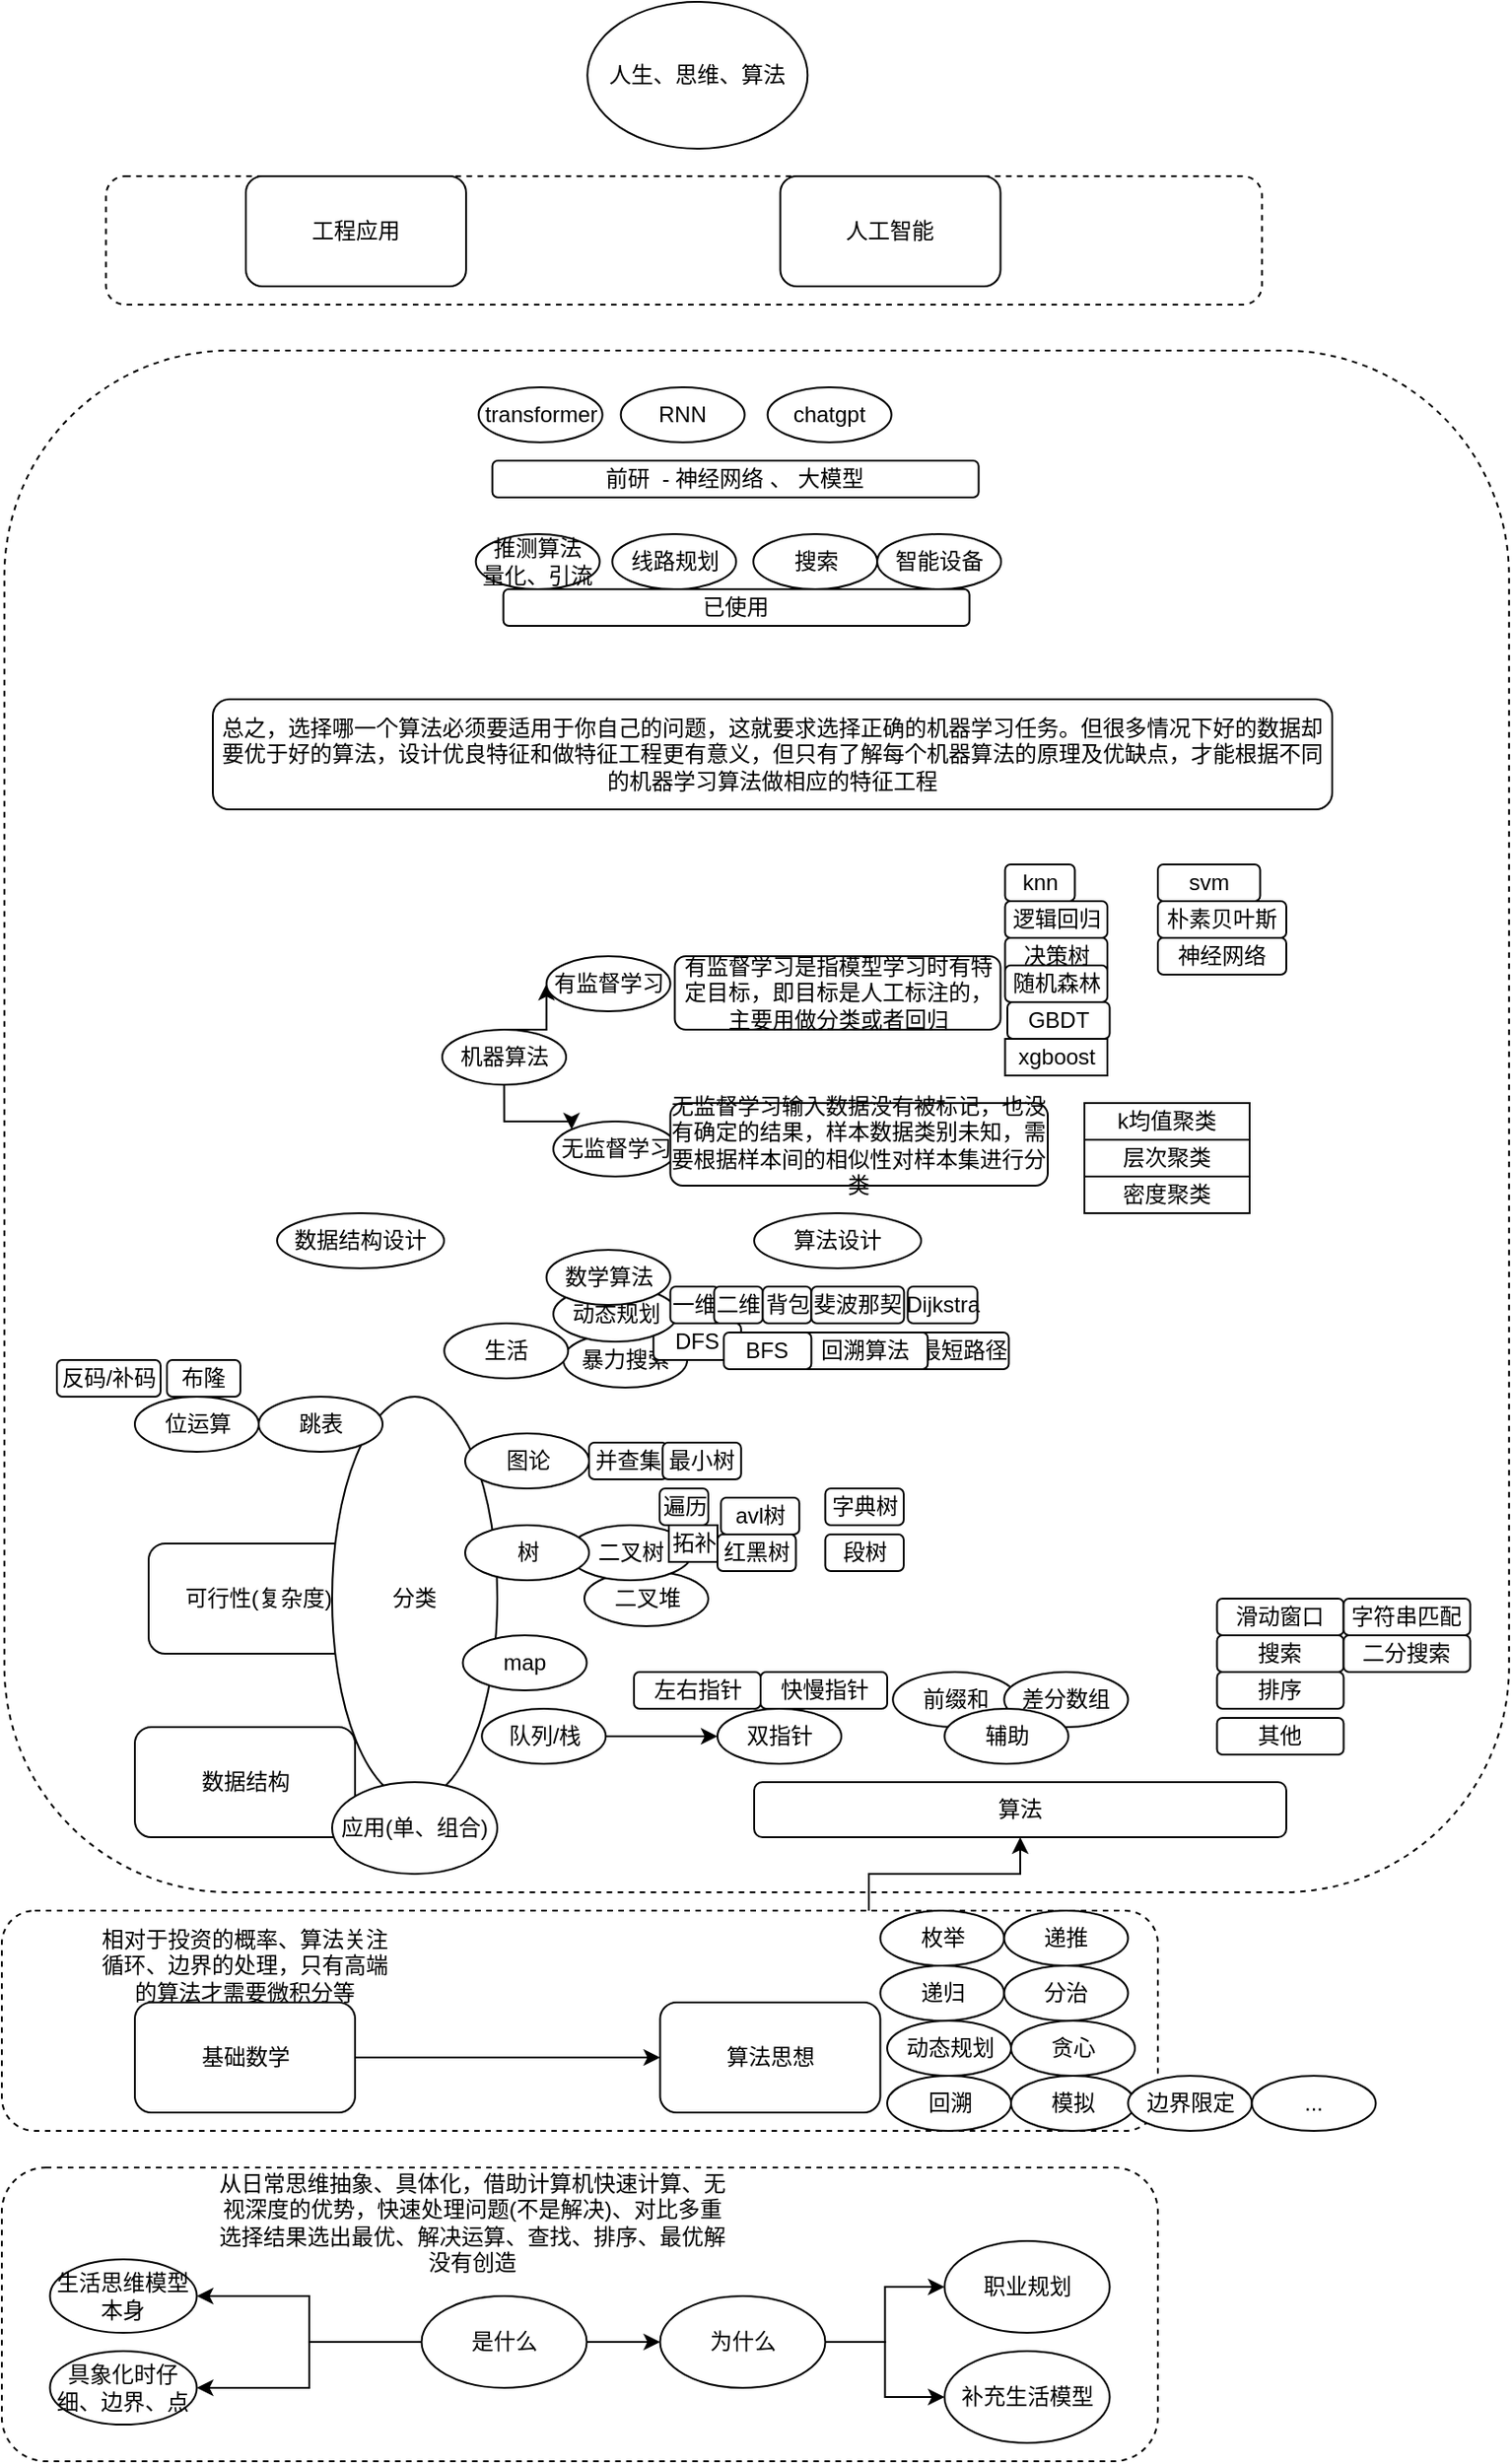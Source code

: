 <mxfile version="21.2.1" type="github">
  <diagram id="EEWpYUk2irftNLygyGdg" name="第 1 页">
    <mxGraphModel dx="1195" dy="300606" grid="1" gridSize="10" guides="1" tooltips="1" connect="1" arrows="1" fold="1" page="1" pageScale="1" pageWidth="400000" pageHeight="300000" math="0" shadow="0">
      <root>
        <mxCell id="0" />
        <mxCell id="1" parent="0" />
        <mxCell id="nq70P79M6IQcdXgQ_mGR-14" value="" style="rounded=1;whiteSpace=wrap;html=1;dashed=1;" parent="1" vertex="1">
          <mxGeometry x="320" y="720" width="630" height="160" as="geometry" />
        </mxCell>
        <mxCell id="KM6D4PZQJ1-9kusRCj2R-17" value="" style="rounded=1;whiteSpace=wrap;html=1;dashed=1;" parent="1" vertex="1">
          <mxGeometry x="376.75" y="-365" width="630" height="70" as="geometry" />
        </mxCell>
        <mxCell id="KM6D4PZQJ1-9kusRCj2R-16" value="" style="rounded=1;whiteSpace=wrap;html=1;dashed=1;" parent="1" vertex="1">
          <mxGeometry x="321.38" y="-270" width="820" height="840" as="geometry" />
        </mxCell>
        <mxCell id="nq70P79M6IQcdXgQ_mGR-30" style="edgeStyle=orthogonalEdgeStyle;rounded=0;orthogonalLoop=1;jettySize=auto;html=1;exitX=0.75;exitY=0;exitDx=0;exitDy=0;" parent="1" source="KM6D4PZQJ1-9kusRCj2R-15" target="nq70P79M6IQcdXgQ_mGR-27" edge="1">
          <mxGeometry relative="1" as="geometry" />
        </mxCell>
        <mxCell id="KM6D4PZQJ1-9kusRCj2R-15" value="" style="rounded=1;whiteSpace=wrap;html=1;dashed=1;" parent="1" vertex="1">
          <mxGeometry x="320" y="580" width="630" height="120" as="geometry" />
        </mxCell>
        <mxCell id="KM6D4PZQJ1-9kusRCj2R-1" value="人生、思维、算法" style="ellipse;whiteSpace=wrap;html=1;" parent="1" vertex="1">
          <mxGeometry x="639.12" y="-460" width="120" height="80" as="geometry" />
        </mxCell>
        <mxCell id="KM6D4PZQJ1-9kusRCj2R-2" value="算法思想" style="rounded=1;whiteSpace=wrap;html=1;" parent="1" vertex="1">
          <mxGeometry x="678.75" y="630" width="120" height="60" as="geometry" />
        </mxCell>
        <mxCell id="KM6D4PZQJ1-9kusRCj2R-3" value="数据结构" style="rounded=1;whiteSpace=wrap;html=1;" parent="1" vertex="1">
          <mxGeometry x="392.5" y="480" width="120" height="60" as="geometry" />
        </mxCell>
        <mxCell id="KM6D4PZQJ1-9kusRCj2R-6" value="工程应用" style="rounded=1;whiteSpace=wrap;html=1;" parent="1" vertex="1">
          <mxGeometry x="453" y="-365" width="120" height="60" as="geometry" />
        </mxCell>
        <mxCell id="KM6D4PZQJ1-9kusRCj2R-7" value="人工智能" style="rounded=1;whiteSpace=wrap;html=1;" parent="1" vertex="1">
          <mxGeometry x="744.25" y="-365" width="120" height="60" as="geometry" />
        </mxCell>
        <mxCell id="nq70P79M6IQcdXgQ_mGR-2" style="edgeStyle=orthogonalEdgeStyle;rounded=0;orthogonalLoop=1;jettySize=auto;html=1;exitX=1;exitY=0.5;exitDx=0;exitDy=0;" parent="1" source="KM6D4PZQJ1-9kusRCj2R-9" target="nq70P79M6IQcdXgQ_mGR-1" edge="1">
          <mxGeometry relative="1" as="geometry" />
        </mxCell>
        <mxCell id="nq70P79M6IQcdXgQ_mGR-12" style="edgeStyle=orthogonalEdgeStyle;rounded=0;orthogonalLoop=1;jettySize=auto;html=1;exitX=0;exitY=0.5;exitDx=0;exitDy=0;entryX=1;entryY=0.5;entryDx=0;entryDy=0;" parent="1" source="KM6D4PZQJ1-9kusRCj2R-9" target="nq70P79M6IQcdXgQ_mGR-10" edge="1">
          <mxGeometry relative="1" as="geometry" />
        </mxCell>
        <mxCell id="nq70P79M6IQcdXgQ_mGR-13" style="edgeStyle=orthogonalEdgeStyle;rounded=0;orthogonalLoop=1;jettySize=auto;html=1;exitX=0;exitY=0.5;exitDx=0;exitDy=0;entryX=1;entryY=0.5;entryDx=0;entryDy=0;" parent="1" source="KM6D4PZQJ1-9kusRCj2R-9" target="nq70P79M6IQcdXgQ_mGR-11" edge="1">
          <mxGeometry relative="1" as="geometry" />
        </mxCell>
        <mxCell id="KM6D4PZQJ1-9kusRCj2R-9" value="是什么" style="ellipse;whiteSpace=wrap;html=1;" parent="1" vertex="1">
          <mxGeometry x="548.75" y="790" width="90" height="50" as="geometry" />
        </mxCell>
        <mxCell id="KM6D4PZQJ1-9kusRCj2R-12" value="可行性(复杂度)" style="rounded=1;whiteSpace=wrap;html=1;" parent="1" vertex="1">
          <mxGeometry x="400" y="380" width="120" height="60" as="geometry" />
        </mxCell>
        <mxCell id="nq70P79M6IQcdXgQ_mGR-16" style="edgeStyle=orthogonalEdgeStyle;rounded=0;orthogonalLoop=1;jettySize=auto;html=1;exitX=1;exitY=0.5;exitDx=0;exitDy=0;entryX=0;entryY=0.5;entryDx=0;entryDy=0;" parent="1" source="KM6D4PZQJ1-9kusRCj2R-13" target="KM6D4PZQJ1-9kusRCj2R-2" edge="1">
          <mxGeometry relative="1" as="geometry" />
        </mxCell>
        <mxCell id="KM6D4PZQJ1-9kusRCj2R-13" value="基础数学" style="rounded=1;whiteSpace=wrap;html=1;" parent="1" vertex="1">
          <mxGeometry x="392.5" y="630" width="120" height="60" as="geometry" />
        </mxCell>
        <mxCell id="nq70P79M6IQcdXgQ_mGR-5" style="edgeStyle=orthogonalEdgeStyle;rounded=0;orthogonalLoop=1;jettySize=auto;html=1;exitX=1;exitY=0.5;exitDx=0;exitDy=0;" parent="1" source="nq70P79M6IQcdXgQ_mGR-1" target="nq70P79M6IQcdXgQ_mGR-3" edge="1">
          <mxGeometry relative="1" as="geometry" />
        </mxCell>
        <mxCell id="nq70P79M6IQcdXgQ_mGR-6" style="edgeStyle=orthogonalEdgeStyle;rounded=0;orthogonalLoop=1;jettySize=auto;html=1;exitX=1;exitY=0.5;exitDx=0;exitDy=0;entryX=0;entryY=0.5;entryDx=0;entryDy=0;" parent="1" source="nq70P79M6IQcdXgQ_mGR-1" target="nq70P79M6IQcdXgQ_mGR-4" edge="1">
          <mxGeometry relative="1" as="geometry" />
        </mxCell>
        <mxCell id="nq70P79M6IQcdXgQ_mGR-1" value="为什么" style="ellipse;whiteSpace=wrap;html=1;" parent="1" vertex="1">
          <mxGeometry x="678.75" y="790" width="90" height="50" as="geometry" />
        </mxCell>
        <mxCell id="nq70P79M6IQcdXgQ_mGR-3" value="职业规划" style="ellipse;whiteSpace=wrap;html=1;" parent="1" vertex="1">
          <mxGeometry x="833.75" y="760" width="90" height="50" as="geometry" />
        </mxCell>
        <mxCell id="nq70P79M6IQcdXgQ_mGR-4" value="补充生活模型" style="ellipse;whiteSpace=wrap;html=1;" parent="1" vertex="1">
          <mxGeometry x="833.75" y="820" width="90" height="50" as="geometry" />
        </mxCell>
        <mxCell id="nq70P79M6IQcdXgQ_mGR-9" value="从日常思维抽象、具体化，借助计算机快速计算、无视深度的优势，快速处理问题(不是解决)、对比多重选择结果选出最优、解决运算、查找、排序、最优解没有创造" style="text;html=1;strokeColor=none;fillColor=none;align=center;verticalAlign=middle;whiteSpace=wrap;rounded=0;" parent="1" vertex="1">
          <mxGeometry x="435" y="720" width="282.5" height="60" as="geometry" />
        </mxCell>
        <mxCell id="nq70P79M6IQcdXgQ_mGR-10" value="生活思维模型本身" style="ellipse;whiteSpace=wrap;html=1;" parent="1" vertex="1">
          <mxGeometry x="346.25" y="770" width="80" height="40" as="geometry" />
        </mxCell>
        <mxCell id="nq70P79M6IQcdXgQ_mGR-11" value="具象化时仔细、边界、点" style="ellipse;whiteSpace=wrap;html=1;" parent="1" vertex="1">
          <mxGeometry x="346.25" y="820" width="80" height="40" as="geometry" />
        </mxCell>
        <mxCell id="nq70P79M6IQcdXgQ_mGR-15" value="相对于投资的概率、算法关注循环、边界的处理，只有高端的算法才需要微积分等" style="text;html=1;strokeColor=none;fillColor=none;align=center;verticalAlign=middle;whiteSpace=wrap;rounded=0;" parent="1" vertex="1">
          <mxGeometry x="370" y="590" width="165" height="40" as="geometry" />
        </mxCell>
        <mxCell id="nq70P79M6IQcdXgQ_mGR-17" value="枚举" style="ellipse;whiteSpace=wrap;html=1;" parent="1" vertex="1">
          <mxGeometry x="798.75" y="580" width="67.5" height="30" as="geometry" />
        </mxCell>
        <mxCell id="nq70P79M6IQcdXgQ_mGR-18" value="递推" style="ellipse;whiteSpace=wrap;html=1;" parent="1" vertex="1">
          <mxGeometry x="866.25" y="580" width="67.5" height="30" as="geometry" />
        </mxCell>
        <mxCell id="nq70P79M6IQcdXgQ_mGR-19" value="递归" style="ellipse;whiteSpace=wrap;html=1;" parent="1" vertex="1">
          <mxGeometry x="798.75" y="610" width="67.5" height="30" as="geometry" />
        </mxCell>
        <mxCell id="nq70P79M6IQcdXgQ_mGR-20" value="分治" style="ellipse;whiteSpace=wrap;html=1;" parent="1" vertex="1">
          <mxGeometry x="866.25" y="610" width="67.5" height="30" as="geometry" />
        </mxCell>
        <mxCell id="nq70P79M6IQcdXgQ_mGR-21" value="动态规划" style="ellipse;whiteSpace=wrap;html=1;" parent="1" vertex="1">
          <mxGeometry x="802.5" y="640" width="67.5" height="30" as="geometry" />
        </mxCell>
        <mxCell id="nq70P79M6IQcdXgQ_mGR-22" value="贪心" style="ellipse;whiteSpace=wrap;html=1;" parent="1" vertex="1">
          <mxGeometry x="870" y="640" width="67.5" height="30" as="geometry" />
        </mxCell>
        <mxCell id="nq70P79M6IQcdXgQ_mGR-23" value="模拟" style="ellipse;whiteSpace=wrap;html=1;" parent="1" vertex="1">
          <mxGeometry x="870" y="670" width="67.5" height="30" as="geometry" />
        </mxCell>
        <mxCell id="nq70P79M6IQcdXgQ_mGR-24" value="回溯" style="ellipse;whiteSpace=wrap;html=1;" parent="1" vertex="1">
          <mxGeometry x="802.5" y="670" width="67.5" height="30" as="geometry" />
        </mxCell>
        <mxCell id="nq70P79M6IQcdXgQ_mGR-25" value="边界限定" style="ellipse;whiteSpace=wrap;html=1;" parent="1" vertex="1">
          <mxGeometry x="933.75" y="670" width="67.5" height="30" as="geometry" />
        </mxCell>
        <mxCell id="nq70P79M6IQcdXgQ_mGR-26" value="..." style="ellipse;whiteSpace=wrap;html=1;" parent="1" vertex="1">
          <mxGeometry x="1001.25" y="670" width="67.5" height="30" as="geometry" />
        </mxCell>
        <mxCell id="nq70P79M6IQcdXgQ_mGR-27" value="算法" style="rounded=1;whiteSpace=wrap;html=1;" parent="1" vertex="1">
          <mxGeometry x="730" y="510" width="290" height="30" as="geometry" />
        </mxCell>
        <mxCell id="nq70P79M6IQcdXgQ_mGR-28" value="分类" style="ellipse;whiteSpace=wrap;html=1;" parent="1" vertex="1">
          <mxGeometry x="500" y="300" width="90" height="220" as="geometry" />
        </mxCell>
        <mxCell id="nq70P79M6IQcdXgQ_mGR-29" value="应用(单、组合)" style="ellipse;whiteSpace=wrap;html=1;" parent="1" vertex="1">
          <mxGeometry x="500" y="510" width="90" height="50" as="geometry" />
        </mxCell>
        <mxCell id="GMmwOnQ83ICtatd35Jhv-1" value="双指针" style="ellipse;whiteSpace=wrap;html=1;" parent="1" vertex="1">
          <mxGeometry x="710" y="470" width="67.5" height="30" as="geometry" />
        </mxCell>
        <mxCell id="GMmwOnQ83ICtatd35Jhv-2" value="前缀和" style="ellipse;whiteSpace=wrap;html=1;" parent="1" vertex="1">
          <mxGeometry x="805.62" y="450" width="67.5" height="30" as="geometry" />
        </mxCell>
        <mxCell id="GMmwOnQ83ICtatd35Jhv-3" value="差分数组" style="ellipse;whiteSpace=wrap;html=1;" parent="1" vertex="1">
          <mxGeometry x="866.25" y="450" width="67.5" height="30" as="geometry" />
        </mxCell>
        <mxCell id="GMmwOnQ83ICtatd35Jhv-4" value="搜索" style="rounded=1;whiteSpace=wrap;html=1;" parent="1" vertex="1">
          <mxGeometry x="982.25" y="430" width="69" height="20" as="geometry" />
        </mxCell>
        <mxCell id="GMmwOnQ83ICtatd35Jhv-5" value="滑动窗口" style="rounded=1;whiteSpace=wrap;html=1;" parent="1" vertex="1">
          <mxGeometry x="982.25" y="410" width="69" height="20" as="geometry" />
        </mxCell>
        <mxCell id="GMmwOnQ83ICtatd35Jhv-7" value="其他" style="rounded=1;whiteSpace=wrap;html=1;" parent="1" vertex="1">
          <mxGeometry x="982.25" y="475" width="69" height="20" as="geometry" />
        </mxCell>
        <mxCell id="98os_m3dqyuK1vrEU4hX-2" style="edgeStyle=orthogonalEdgeStyle;rounded=0;orthogonalLoop=1;jettySize=auto;html=1;exitX=1;exitY=0.5;exitDx=0;exitDy=0;" parent="1" source="GMmwOnQ83ICtatd35Jhv-8" target="GMmwOnQ83ICtatd35Jhv-1" edge="1">
          <mxGeometry relative="1" as="geometry" />
        </mxCell>
        <mxCell id="GMmwOnQ83ICtatd35Jhv-8" value="队列/栈" style="ellipse;whiteSpace=wrap;html=1;" parent="1" vertex="1">
          <mxGeometry x="581.62" y="470" width="67.5" height="30" as="geometry" />
        </mxCell>
        <mxCell id="GMmwOnQ83ICtatd35Jhv-9" value="二叉堆" style="ellipse;whiteSpace=wrap;html=1;" parent="1" vertex="1">
          <mxGeometry x="637.5" y="395" width="67.5" height="30" as="geometry" />
        </mxCell>
        <mxCell id="GMmwOnQ83ICtatd35Jhv-11" value="二叉树" style="ellipse;whiteSpace=wrap;html=1;" parent="1" vertex="1">
          <mxGeometry x="628.62" y="370" width="67.5" height="30" as="geometry" />
        </mxCell>
        <mxCell id="GMmwOnQ83ICtatd35Jhv-13" value="图论" style="ellipse;whiteSpace=wrap;html=1;" parent="1" vertex="1">
          <mxGeometry x="572.5" y="320" width="67.5" height="30" as="geometry" />
        </mxCell>
        <mxCell id="GMmwOnQ83ICtatd35Jhv-14" value="数据结构设计" style="ellipse;whiteSpace=wrap;html=1;" parent="1" vertex="1">
          <mxGeometry x="470" y="200" width="91" height="30" as="geometry" />
        </mxCell>
        <mxCell id="GMmwOnQ83ICtatd35Jhv-15" value="遍历" style="rounded=1;whiteSpace=wrap;html=1;" parent="1" vertex="1">
          <mxGeometry x="678.5" y="350" width="26.5" height="20" as="geometry" />
        </mxCell>
        <mxCell id="GMmwOnQ83ICtatd35Jhv-16" value="拓补" style="rounded=1;whiteSpace=wrap;html=1;arcSize=0;" parent="1" vertex="1">
          <mxGeometry x="683.5" y="370" width="26.5" height="20" as="geometry" />
        </mxCell>
        <mxCell id="GMmwOnQ83ICtatd35Jhv-17" value="并查集" style="rounded=1;whiteSpace=wrap;html=1;" parent="1" vertex="1">
          <mxGeometry x="640" y="325" width="42.75" height="20" as="geometry" />
        </mxCell>
        <mxCell id="GMmwOnQ83ICtatd35Jhv-18" value="最小树" style="rounded=1;whiteSpace=wrap;html=1;" parent="1" vertex="1">
          <mxGeometry x="680.13" y="325" width="42.75" height="20" as="geometry" />
        </mxCell>
        <mxCell id="GMmwOnQ83ICtatd35Jhv-19" value="最短路径" style="rounded=1;whiteSpace=wrap;html=1;" parent="1" vertex="1">
          <mxGeometry x="819.01" y="265" width="49.75" height="20" as="geometry" />
        </mxCell>
        <mxCell id="GMmwOnQ83ICtatd35Jhv-21" value="暴力搜索" style="ellipse;whiteSpace=wrap;html=1;" parent="1" vertex="1">
          <mxGeometry x="626" y="265" width="67.5" height="30" as="geometry" />
        </mxCell>
        <mxCell id="GMmwOnQ83ICtatd35Jhv-22" value="回溯算法" style="rounded=1;whiteSpace=wrap;html=1;" parent="1" vertex="1">
          <mxGeometry x="755.62" y="265" width="69" height="20" as="geometry" />
        </mxCell>
        <mxCell id="GMmwOnQ83ICtatd35Jhv-23" value="DFS" style="rounded=1;whiteSpace=wrap;html=1;" parent="1" vertex="1">
          <mxGeometry x="675.13" y="260" width="47.75" height="20" as="geometry" />
        </mxCell>
        <mxCell id="GMmwOnQ83ICtatd35Jhv-24" value="BFS" style="rounded=1;whiteSpace=wrap;html=1;" parent="1" vertex="1">
          <mxGeometry x="713.44" y="265" width="47.75" height="20" as="geometry" />
        </mxCell>
        <mxCell id="GMmwOnQ83ICtatd35Jhv-25" value="动态规划" style="ellipse;whiteSpace=wrap;html=1;" parent="1" vertex="1">
          <mxGeometry x="620.56" y="240" width="67.5" height="30" as="geometry" />
        </mxCell>
        <mxCell id="GMmwOnQ83ICtatd35Jhv-26" value="一维" style="rounded=1;whiteSpace=wrap;html=1;" parent="1" vertex="1">
          <mxGeometry x="684.31" y="240" width="26.5" height="20" as="geometry" />
        </mxCell>
        <mxCell id="GMmwOnQ83ICtatd35Jhv-27" value="二维" style="rounded=1;whiteSpace=wrap;html=1;" parent="1" vertex="1">
          <mxGeometry x="708.19" y="240" width="26.5" height="20" as="geometry" />
        </mxCell>
        <mxCell id="GMmwOnQ83ICtatd35Jhv-28" value="背包" style="rounded=1;whiteSpace=wrap;html=1;" parent="1" vertex="1">
          <mxGeometry x="734.69" y="240" width="26.5" height="20" as="geometry" />
        </mxCell>
        <mxCell id="GMmwOnQ83ICtatd35Jhv-29" value="数学算法" style="ellipse;whiteSpace=wrap;html=1;" parent="1" vertex="1">
          <mxGeometry x="616.81" y="220" width="67.5" height="30" as="geometry" />
        </mxCell>
        <mxCell id="ksXM6vplkyxXi3uVchxF-1" value="左右指针" style="rounded=1;whiteSpace=wrap;html=1;" parent="1" vertex="1">
          <mxGeometry x="664.5" y="450" width="69" height="20" as="geometry" />
        </mxCell>
        <mxCell id="ksXM6vplkyxXi3uVchxF-2" value="快慢指针" style="rounded=1;whiteSpace=wrap;html=1;" parent="1" vertex="1">
          <mxGeometry x="733.5" y="450" width="69" height="20" as="geometry" />
        </mxCell>
        <mxCell id="ksXM6vplkyxXi3uVchxF-3" value="树" style="ellipse;whiteSpace=wrap;html=1;" parent="1" vertex="1">
          <mxGeometry x="572.5" y="370" width="67.5" height="30" as="geometry" />
        </mxCell>
        <mxCell id="KwJ-X8Y61RbpEtZCC9NW-1" value="位运算" style="ellipse;whiteSpace=wrap;html=1;" parent="1" vertex="1">
          <mxGeometry x="392.5" y="300" width="67.5" height="30" as="geometry" />
        </mxCell>
        <mxCell id="KwJ-X8Y61RbpEtZCC9NW-2" value="反码/补码" style="rounded=1;whiteSpace=wrap;html=1;" parent="1" vertex="1">
          <mxGeometry x="350" y="280" width="56.5" height="20" as="geometry" />
        </mxCell>
        <mxCell id="KwJ-X8Y61RbpEtZCC9NW-3" value="布隆" style="rounded=1;whiteSpace=wrap;html=1;" parent="1" vertex="1">
          <mxGeometry x="410" y="280" width="40" height="20" as="geometry" />
        </mxCell>
        <mxCell id="4kpMnGLs9Jb7WH_jF4FO-5" style="edgeStyle=orthogonalEdgeStyle;rounded=0;orthogonalLoop=1;jettySize=auto;html=1;exitX=0.5;exitY=0;exitDx=0;exitDy=0;entryX=0;entryY=0.5;entryDx=0;entryDy=0;" edge="1" parent="1" source="KwJ-X8Y61RbpEtZCC9NW-4" target="98os_m3dqyuK1vrEU4hX-20">
          <mxGeometry relative="1" as="geometry" />
        </mxCell>
        <mxCell id="4kpMnGLs9Jb7WH_jF4FO-6" style="edgeStyle=orthogonalEdgeStyle;rounded=0;orthogonalLoop=1;jettySize=auto;html=1;exitX=0.5;exitY=1;exitDx=0;exitDy=0;entryX=0;entryY=0;entryDx=0;entryDy=0;" edge="1" parent="1" source="KwJ-X8Y61RbpEtZCC9NW-4" target="98os_m3dqyuK1vrEU4hX-21">
          <mxGeometry relative="1" as="geometry" />
        </mxCell>
        <mxCell id="KwJ-X8Y61RbpEtZCC9NW-4" value="机器算法" style="ellipse;whiteSpace=wrap;html=1;" parent="1" vertex="1">
          <mxGeometry x="560" y="100" width="67.5" height="30" as="geometry" />
        </mxCell>
        <mxCell id="KwJ-X8Y61RbpEtZCC9NW-5" value="跳表" style="ellipse;whiteSpace=wrap;html=1;" parent="1" vertex="1">
          <mxGeometry x="460" y="300" width="67.5" height="30" as="geometry" />
        </mxCell>
        <mxCell id="KwJ-X8Y61RbpEtZCC9NW-7" value="推测算法&lt;br&gt;量化、引流" style="ellipse;whiteSpace=wrap;html=1;" parent="1" vertex="1">
          <mxGeometry x="578.32" y="-170" width="67.5" height="30" as="geometry" />
        </mxCell>
        <mxCell id="UTmxOYM_6WP9YqhUo3zn-1" value="线路规划" style="ellipse;whiteSpace=wrap;html=1;" parent="1" vertex="1">
          <mxGeometry x="652.69" y="-170" width="67.5" height="30" as="geometry" />
        </mxCell>
        <mxCell id="UTmxOYM_6WP9YqhUo3zn-2" value="搜索" style="ellipse;whiteSpace=wrap;html=1;" parent="1" vertex="1">
          <mxGeometry x="729.57" y="-170" width="67.5" height="30" as="geometry" />
        </mxCell>
        <mxCell id="UTmxOYM_6WP9YqhUo3zn-3" value="智能设备" style="ellipse;whiteSpace=wrap;html=1;" parent="1" vertex="1">
          <mxGeometry x="797.07" y="-170" width="67.5" height="30" as="geometry" />
        </mxCell>
        <mxCell id="UTmxOYM_6WP9YqhUo3zn-4" value="已使用" style="rounded=1;whiteSpace=wrap;html=1;" parent="1" vertex="1">
          <mxGeometry x="593.32" y="-140" width="254" height="20" as="geometry" />
        </mxCell>
        <mxCell id="UTmxOYM_6WP9YqhUo3zn-5" value="前研&amp;nbsp; - 神经网络 、 大模型" style="rounded=1;whiteSpace=wrap;html=1;" parent="1" vertex="1">
          <mxGeometry x="587.32" y="-210" width="265" height="20" as="geometry" />
        </mxCell>
        <mxCell id="UTmxOYM_6WP9YqhUo3zn-6" value="transformer" style="ellipse;whiteSpace=wrap;html=1;" parent="1" vertex="1">
          <mxGeometry x="579.82" y="-250" width="67.5" height="30" as="geometry" />
        </mxCell>
        <mxCell id="UTmxOYM_6WP9YqhUo3zn-7" value="RNN" style="ellipse;whiteSpace=wrap;html=1;" parent="1" vertex="1">
          <mxGeometry x="657.32" y="-250" width="67.5" height="30" as="geometry" />
        </mxCell>
        <mxCell id="UTmxOYM_6WP9YqhUo3zn-8" value="chatgpt" style="ellipse;whiteSpace=wrap;html=1;" parent="1" vertex="1">
          <mxGeometry x="737.32" y="-250" width="67.5" height="30" as="geometry" />
        </mxCell>
        <mxCell id="98os_m3dqyuK1vrEU4hX-3" value="辅助" style="ellipse;whiteSpace=wrap;html=1;" parent="1" vertex="1">
          <mxGeometry x="833.75" y="470" width="67.5" height="30" as="geometry" />
        </mxCell>
        <mxCell id="98os_m3dqyuK1vrEU4hX-4" value="生活" style="ellipse;whiteSpace=wrap;html=1;" parent="1" vertex="1">
          <mxGeometry x="561.12" y="260" width="67.5" height="30" as="geometry" />
        </mxCell>
        <mxCell id="98os_m3dqyuK1vrEU4hX-5" value="算法设计" style="ellipse;whiteSpace=wrap;html=1;" parent="1" vertex="1">
          <mxGeometry x="730" y="200" width="91" height="30" as="geometry" />
        </mxCell>
        <mxCell id="98os_m3dqyuK1vrEU4hX-7" value="map" style="ellipse;whiteSpace=wrap;html=1;" parent="1" vertex="1">
          <mxGeometry x="571.25" y="430" width="67.5" height="30" as="geometry" />
        </mxCell>
        <mxCell id="98os_m3dqyuK1vrEU4hX-8" value="avl树" style="rounded=1;whiteSpace=wrap;html=1;" parent="1" vertex="1">
          <mxGeometry x="711.87" y="355" width="42.75" height="20" as="geometry" />
        </mxCell>
        <mxCell id="98os_m3dqyuK1vrEU4hX-9" value="红黑树" style="rounded=1;whiteSpace=wrap;html=1;" parent="1" vertex="1">
          <mxGeometry x="710" y="375" width="42.75" height="20" as="geometry" />
        </mxCell>
        <mxCell id="98os_m3dqyuK1vrEU4hX-10" value="字典树" style="rounded=1;whiteSpace=wrap;html=1;" parent="1" vertex="1">
          <mxGeometry x="768.75" y="350" width="42.75" height="20" as="geometry" />
        </mxCell>
        <mxCell id="98os_m3dqyuK1vrEU4hX-11" value="段树" style="rounded=1;whiteSpace=wrap;html=1;" parent="1" vertex="1">
          <mxGeometry x="768.75" y="375" width="42.75" height="20" as="geometry" />
        </mxCell>
        <mxCell id="98os_m3dqyuK1vrEU4hX-13" value="二分搜索" style="rounded=1;whiteSpace=wrap;html=1;" parent="1" vertex="1">
          <mxGeometry x="1051.25" y="430" width="69" height="20" as="geometry" />
        </mxCell>
        <mxCell id="98os_m3dqyuK1vrEU4hX-14" value="排序" style="rounded=1;whiteSpace=wrap;html=1;" parent="1" vertex="1">
          <mxGeometry x="982.25" y="450" width="69" height="20" as="geometry" />
        </mxCell>
        <mxCell id="98os_m3dqyuK1vrEU4hX-16" value="字符串匹配" style="rounded=1;whiteSpace=wrap;html=1;" parent="1" vertex="1">
          <mxGeometry x="1051.25" y="410" width="69" height="20" as="geometry" />
        </mxCell>
        <mxCell id="98os_m3dqyuK1vrEU4hX-17" value="斐波那契" style="rounded=1;whiteSpace=wrap;html=1;" parent="1" vertex="1">
          <mxGeometry x="761.19" y="240" width="50.5" height="20" as="geometry" />
        </mxCell>
        <mxCell id="98os_m3dqyuK1vrEU4hX-18" value="Dijkstra" style="rounded=1;whiteSpace=wrap;html=1;" parent="1" vertex="1">
          <mxGeometry x="813.69" y="240" width="38" height="20" as="geometry" />
        </mxCell>
        <mxCell id="98os_m3dqyuK1vrEU4hX-20" value="有监督学习" style="ellipse;whiteSpace=wrap;html=1;" parent="1" vertex="1">
          <mxGeometry x="616.81" y="60" width="67.5" height="30" as="geometry" />
        </mxCell>
        <mxCell id="98os_m3dqyuK1vrEU4hX-21" value="无监督学习" style="ellipse;whiteSpace=wrap;html=1;" parent="1" vertex="1">
          <mxGeometry x="620.56" y="150" width="67.5" height="30" as="geometry" />
        </mxCell>
        <mxCell id="98os_m3dqyuK1vrEU4hX-22" value="有监督学习是指模型学习时有特定目标，即目标是人工标注的，主要用做分类或者回归" style="rounded=1;whiteSpace=wrap;html=1;" parent="1" vertex="1">
          <mxGeometry x="686.75" y="60" width="177.5" height="40" as="geometry" />
        </mxCell>
        <mxCell id="98os_m3dqyuK1vrEU4hX-23" value="knn" style="rounded=1;whiteSpace=wrap;html=1;" parent="1" vertex="1">
          <mxGeometry x="866.75" y="10" width="38" height="20" as="geometry" />
        </mxCell>
        <mxCell id="98os_m3dqyuK1vrEU4hX-25" value="逻辑回归" style="rounded=1;whiteSpace=wrap;html=1;" parent="1" vertex="1">
          <mxGeometry x="866.75" y="30" width="55.75" height="20" as="geometry" />
        </mxCell>
        <mxCell id="98os_m3dqyuK1vrEU4hX-26" value="决策树" style="rounded=1;whiteSpace=wrap;html=1;" parent="1" vertex="1">
          <mxGeometry x="866.75" y="50" width="55.75" height="20" as="geometry" />
        </mxCell>
        <mxCell id="98os_m3dqyuK1vrEU4hX-27" value="随机森林" style="rounded=1;whiteSpace=wrap;html=1;" parent="1" vertex="1">
          <mxGeometry x="866.75" y="65" width="55.75" height="20" as="geometry" />
        </mxCell>
        <mxCell id="98os_m3dqyuK1vrEU4hX-28" value="GBDT" style="rounded=1;whiteSpace=wrap;html=1;" parent="1" vertex="1">
          <mxGeometry x="868" y="85" width="55.75" height="20" as="geometry" />
        </mxCell>
        <mxCell id="98os_m3dqyuK1vrEU4hX-29" value="xgboost" style="rounded=1;whiteSpace=wrap;html=1;arcSize=0;" parent="1" vertex="1">
          <mxGeometry x="866.75" y="105" width="55.75" height="20" as="geometry" />
        </mxCell>
        <mxCell id="98os_m3dqyuK1vrEU4hX-30" value="svm" style="rounded=1;whiteSpace=wrap;html=1;" parent="1" vertex="1">
          <mxGeometry x="950" y="10" width="55.75" height="20" as="geometry" />
        </mxCell>
        <mxCell id="98os_m3dqyuK1vrEU4hX-31" value="朴素贝叶斯" style="rounded=1;whiteSpace=wrap;html=1;" parent="1" vertex="1">
          <mxGeometry x="950" y="30" width="70" height="20" as="geometry" />
        </mxCell>
        <mxCell id="98os_m3dqyuK1vrEU4hX-32" value="神经网络" style="rounded=1;whiteSpace=wrap;html=1;" parent="1" vertex="1">
          <mxGeometry x="950" y="50" width="70" height="20" as="geometry" />
        </mxCell>
        <mxCell id="98os_m3dqyuK1vrEU4hX-33" value="无监督学习输入数据没有被标记，也没有确定的结果，样本数据类别未知，需要根据样本间的相似性对样本集进行分类" style="rounded=1;whiteSpace=wrap;html=1;" parent="1" vertex="1">
          <mxGeometry x="684.31" y="140" width="205.69" height="45" as="geometry" />
        </mxCell>
        <mxCell id="4kpMnGLs9Jb7WH_jF4FO-1" value="k均值聚类" style="rounded=1;whiteSpace=wrap;html=1;arcSize=0;" vertex="1" parent="1">
          <mxGeometry x="910" y="140" width="90" height="20" as="geometry" />
        </mxCell>
        <mxCell id="4kpMnGLs9Jb7WH_jF4FO-2" value="层次聚类" style="rounded=1;whiteSpace=wrap;html=1;arcSize=0;" vertex="1" parent="1">
          <mxGeometry x="910" y="160" width="90" height="20" as="geometry" />
        </mxCell>
        <mxCell id="4kpMnGLs9Jb7WH_jF4FO-3" value="密度聚类" style="rounded=1;whiteSpace=wrap;html=1;arcSize=0;" vertex="1" parent="1">
          <mxGeometry x="910" y="180" width="90" height="20" as="geometry" />
        </mxCell>
        <mxCell id="4kpMnGLs9Jb7WH_jF4FO-4" value="总之，选择哪一个算法必须要适用于你自己的问题，这就要求选择正确的机器学习任务。但很多情况下好的数据却要优于好的算法，设计优良特征和做特征工程更有意义，但只有了解每个机器算法的原理及优缺点，才能根据不同的机器学习算法做相应的特征工程" style="rounded=1;whiteSpace=wrap;html=1;" vertex="1" parent="1">
          <mxGeometry x="435" y="-80" width="610" height="60" as="geometry" />
        </mxCell>
      </root>
    </mxGraphModel>
  </diagram>
</mxfile>
